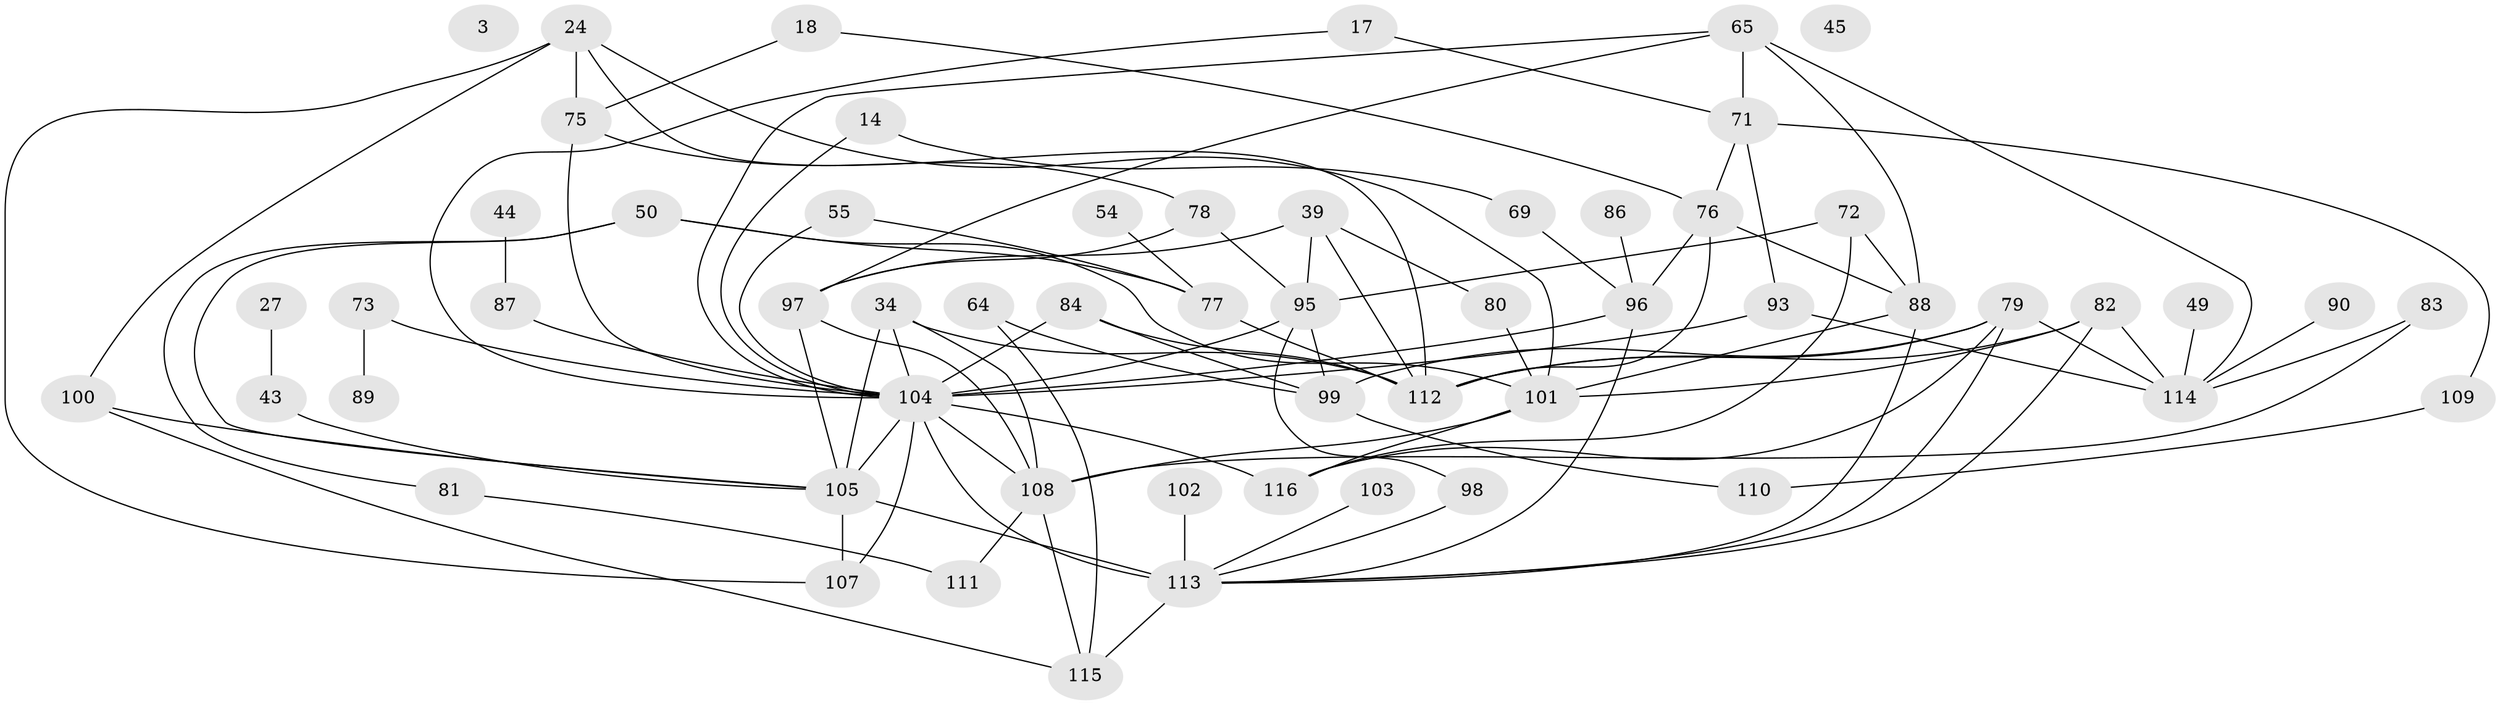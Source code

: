 // original degree distribution, {2: 0.29310344827586204, 4: 0.21551724137931033, 0: 0.017241379310344827, 3: 0.19827586206896552, 1: 0.08620689655172414, 6: 0.017241379310344827, 5: 0.13793103448275862, 7: 0.02586206896551724, 8: 0.008620689655172414}
// Generated by graph-tools (version 1.1) at 2025/40/03/09/25 04:40:31]
// undirected, 58 vertices, 103 edges
graph export_dot {
graph [start="1"]
  node [color=gray90,style=filled];
  3;
  14;
  17;
  18;
  24;
  27;
  34;
  39 [super="+37"];
  43;
  44;
  45;
  49;
  50;
  54;
  55;
  64;
  65 [super="+10"];
  69;
  71;
  72;
  73;
  75 [super="+5"];
  76 [super="+12"];
  77;
  78;
  79 [super="+22+15+32"];
  80;
  81;
  82;
  83;
  84 [super="+53"];
  86;
  87;
  88 [super="+6+19"];
  89 [super="+58"];
  90;
  93 [super="+35+41"];
  95 [super="+25"];
  96 [super="+91"];
  97 [super="+40"];
  98;
  99 [super="+28+20+60"];
  100 [super="+52"];
  101 [super="+74"];
  102;
  103;
  104 [super="+8+16+63+92"];
  105 [super="+94+48"];
  107;
  108 [super="+59+67"];
  109;
  110;
  111;
  112 [super="+46+62+23+57"];
  113 [super="+106"];
  114 [super="+51+61"];
  115;
  116;
  14 -- 69;
  14 -- 104;
  17 -- 71;
  17 -- 104;
  18 -- 75;
  18 -- 76;
  24 -- 75 [weight=2];
  24 -- 107;
  24 -- 101;
  24 -- 100;
  24 -- 112;
  27 -- 43;
  34 -- 105 [weight=3];
  34 -- 104;
  34 -- 108;
  34 -- 112;
  39 -- 95 [weight=2];
  39 -- 97;
  39 -- 80;
  39 -- 112 [weight=2];
  43 -- 105;
  44 -- 87;
  49 -- 114;
  50 -- 77;
  50 -- 81;
  50 -- 101;
  50 -- 105;
  54 -- 77;
  55 -- 77;
  55 -- 104;
  64 -- 115;
  64 -- 99;
  65 -- 71;
  65 -- 88;
  65 -- 114;
  65 -- 97;
  65 -- 104;
  69 -- 96;
  71 -- 109;
  71 -- 76;
  71 -- 93;
  72 -- 88;
  72 -- 95;
  72 -- 116;
  73 -- 89 [weight=2];
  73 -- 104 [weight=2];
  75 -- 104 [weight=3];
  75 -- 78;
  76 -- 88;
  76 -- 96;
  76 -- 112;
  77 -- 112;
  78 -- 95;
  78 -- 97;
  79 -- 116;
  79 -- 113 [weight=2];
  79 -- 114 [weight=2];
  79 -- 112;
  79 -- 99;
  80 -- 101;
  81 -- 111;
  82 -- 101 [weight=2];
  82 -- 113 [weight=2];
  82 -- 114;
  82 -- 112 [weight=2];
  83 -- 108;
  83 -- 114;
  84 -- 104;
  84 -- 99;
  84 -- 112;
  86 -- 96;
  87 -- 104;
  88 -- 101;
  88 -- 113;
  90 -- 114;
  93 -- 104 [weight=2];
  93 -- 114;
  95 -- 98;
  95 -- 99;
  95 -- 104;
  96 -- 104 [weight=3];
  96 -- 113;
  97 -- 105;
  97 -- 108;
  98 -- 113;
  99 -- 110;
  100 -- 115;
  100 -- 105;
  101 -- 116;
  101 -- 108;
  102 -- 113;
  103 -- 113;
  104 -- 107;
  104 -- 116;
  104 -- 105;
  104 -- 108;
  104 -- 113 [weight=4];
  105 -- 107;
  105 -- 113 [weight=3];
  108 -- 115;
  108 -- 111;
  109 -- 110;
  113 -- 115;
}
